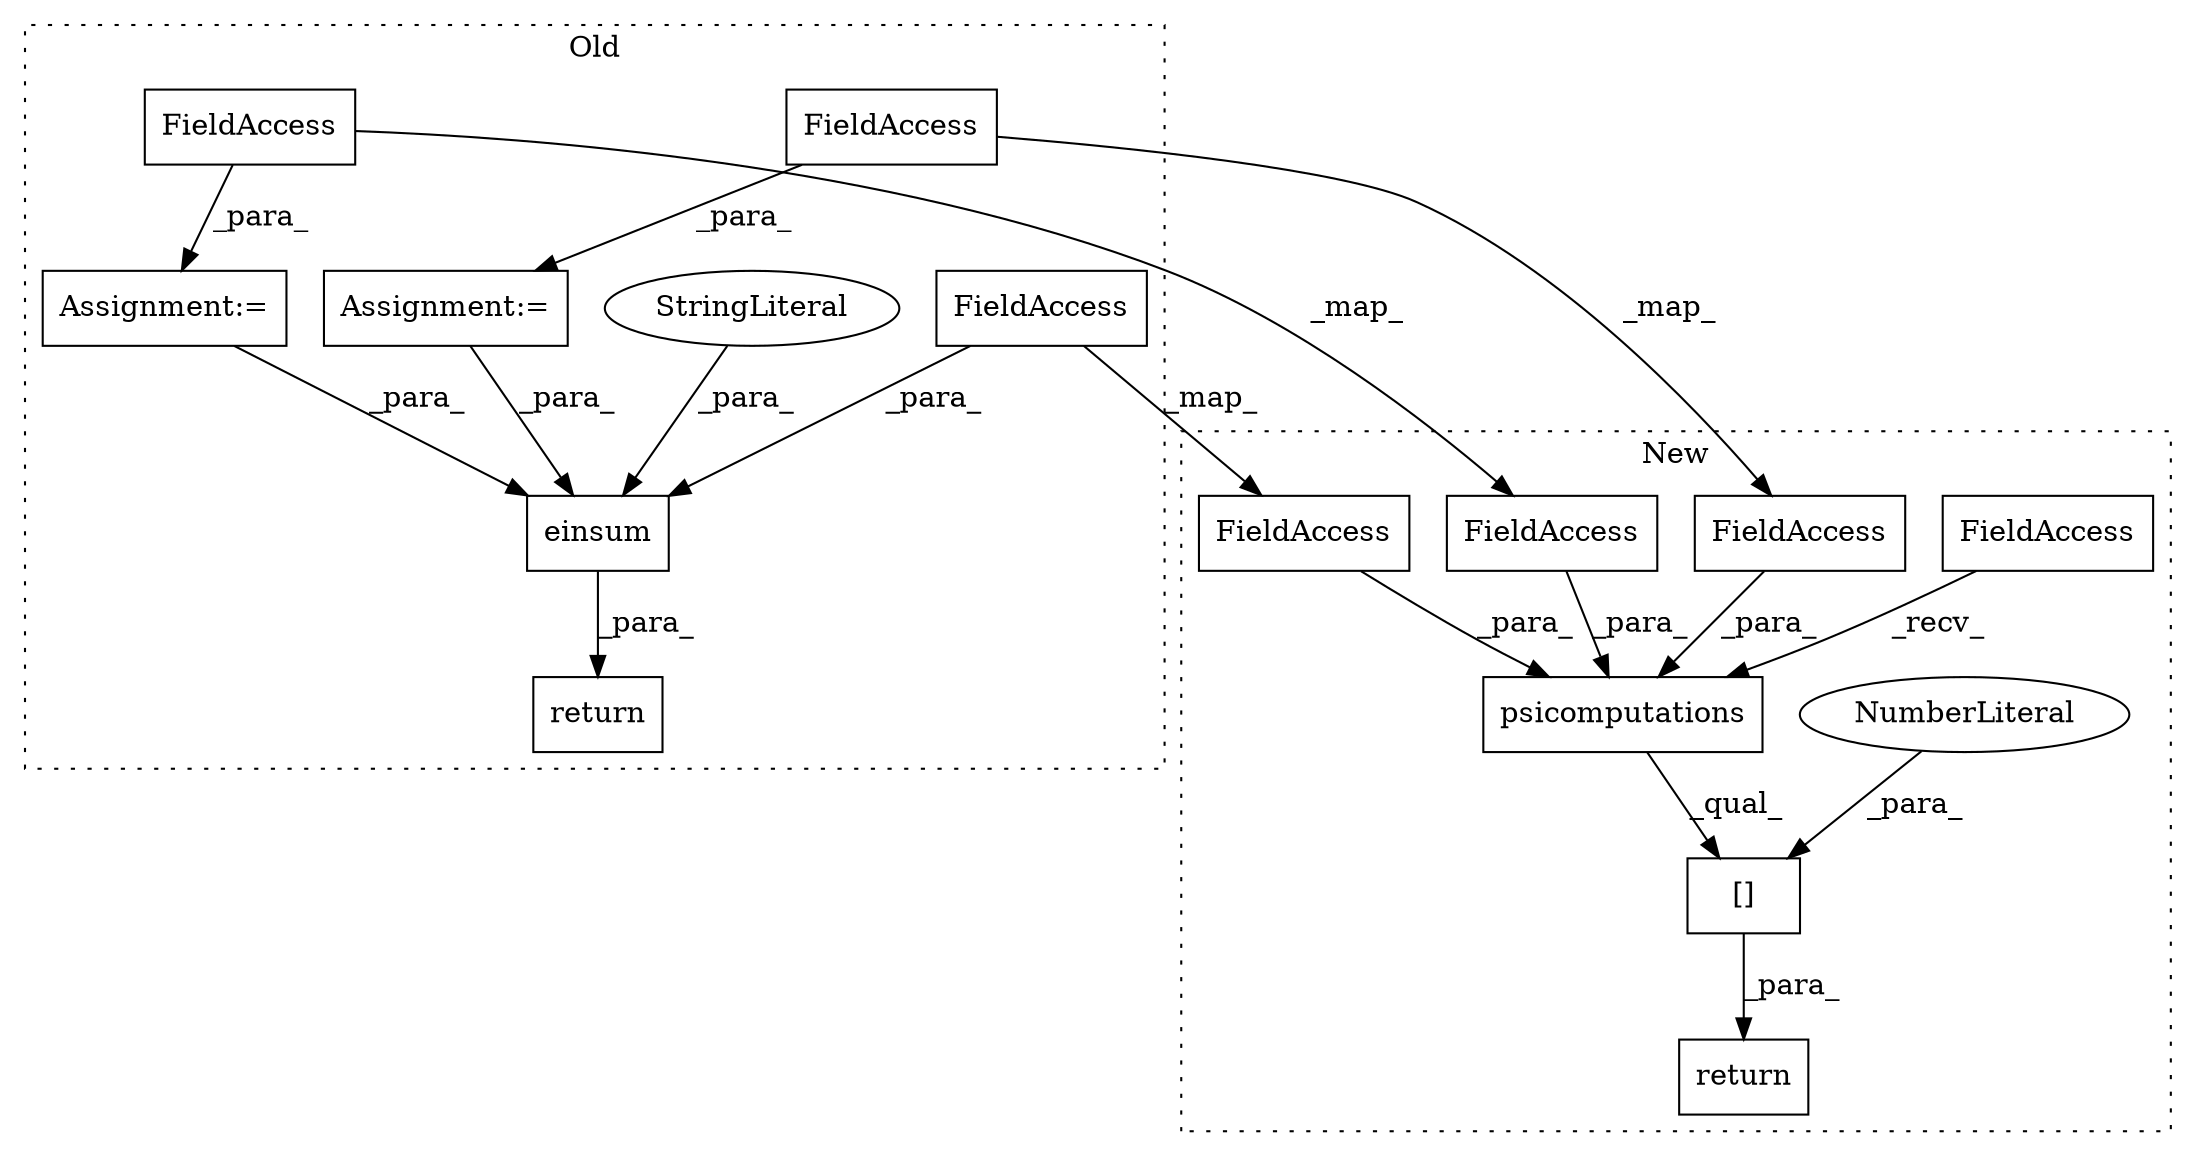 digraph G {
subgraph cluster0 {
1 [label="einsum" a="32" s="3923,3984" l="7,1" shape="box"];
6 [label="StringLiteral" a="45" s="3930" l="12" shape="ellipse"];
7 [label="Assignment:=" a="7" s="3791" l="1" shape="box"];
8 [label="Assignment:=" a="7" s="3871" l="1" shape="box"];
10 [label="return" a="41" s="3910" l="7" shape="box"];
11 [label="FieldAccess" a="22" s="3872" l="30" shape="box"];
13 [label="FieldAccess" a="22" s="3792" l="33" shape="box"];
16 [label="FieldAccess" a="22" s="3943" l="14" shape="box"];
label = "Old";
style="dotted";
}
subgraph cluster1 {
2 [label="psicomputations" a="32" s="3894,4018" l="16,1" shape="box"];
3 [label="[]" a="2" s="3881,4021" l="139,1" shape="box"];
4 [label="NumberLiteral" a="34" s="4020" l="1" shape="ellipse"];
5 [label="FieldAccess" a="22" s="3881" l="12" shape="box"];
9 [label="return" a="41" s="3874" l="7" shape="box"];
12 [label="FieldAccess" a="22" s="3954" l="30" shape="box"];
14 [label="FieldAccess" a="22" s="3985" l="33" shape="box"];
15 [label="FieldAccess" a="22" s="3910" l="14" shape="box"];
label = "New";
style="dotted";
}
1 -> 10 [label="_para_"];
2 -> 3 [label="_qual_"];
3 -> 9 [label="_para_"];
4 -> 3 [label="_para_"];
5 -> 2 [label="_recv_"];
6 -> 1 [label="_para_"];
7 -> 1 [label="_para_"];
8 -> 1 [label="_para_"];
11 -> 8 [label="_para_"];
11 -> 12 [label="_map_"];
12 -> 2 [label="_para_"];
13 -> 14 [label="_map_"];
13 -> 7 [label="_para_"];
14 -> 2 [label="_para_"];
15 -> 2 [label="_para_"];
16 -> 15 [label="_map_"];
16 -> 1 [label="_para_"];
}